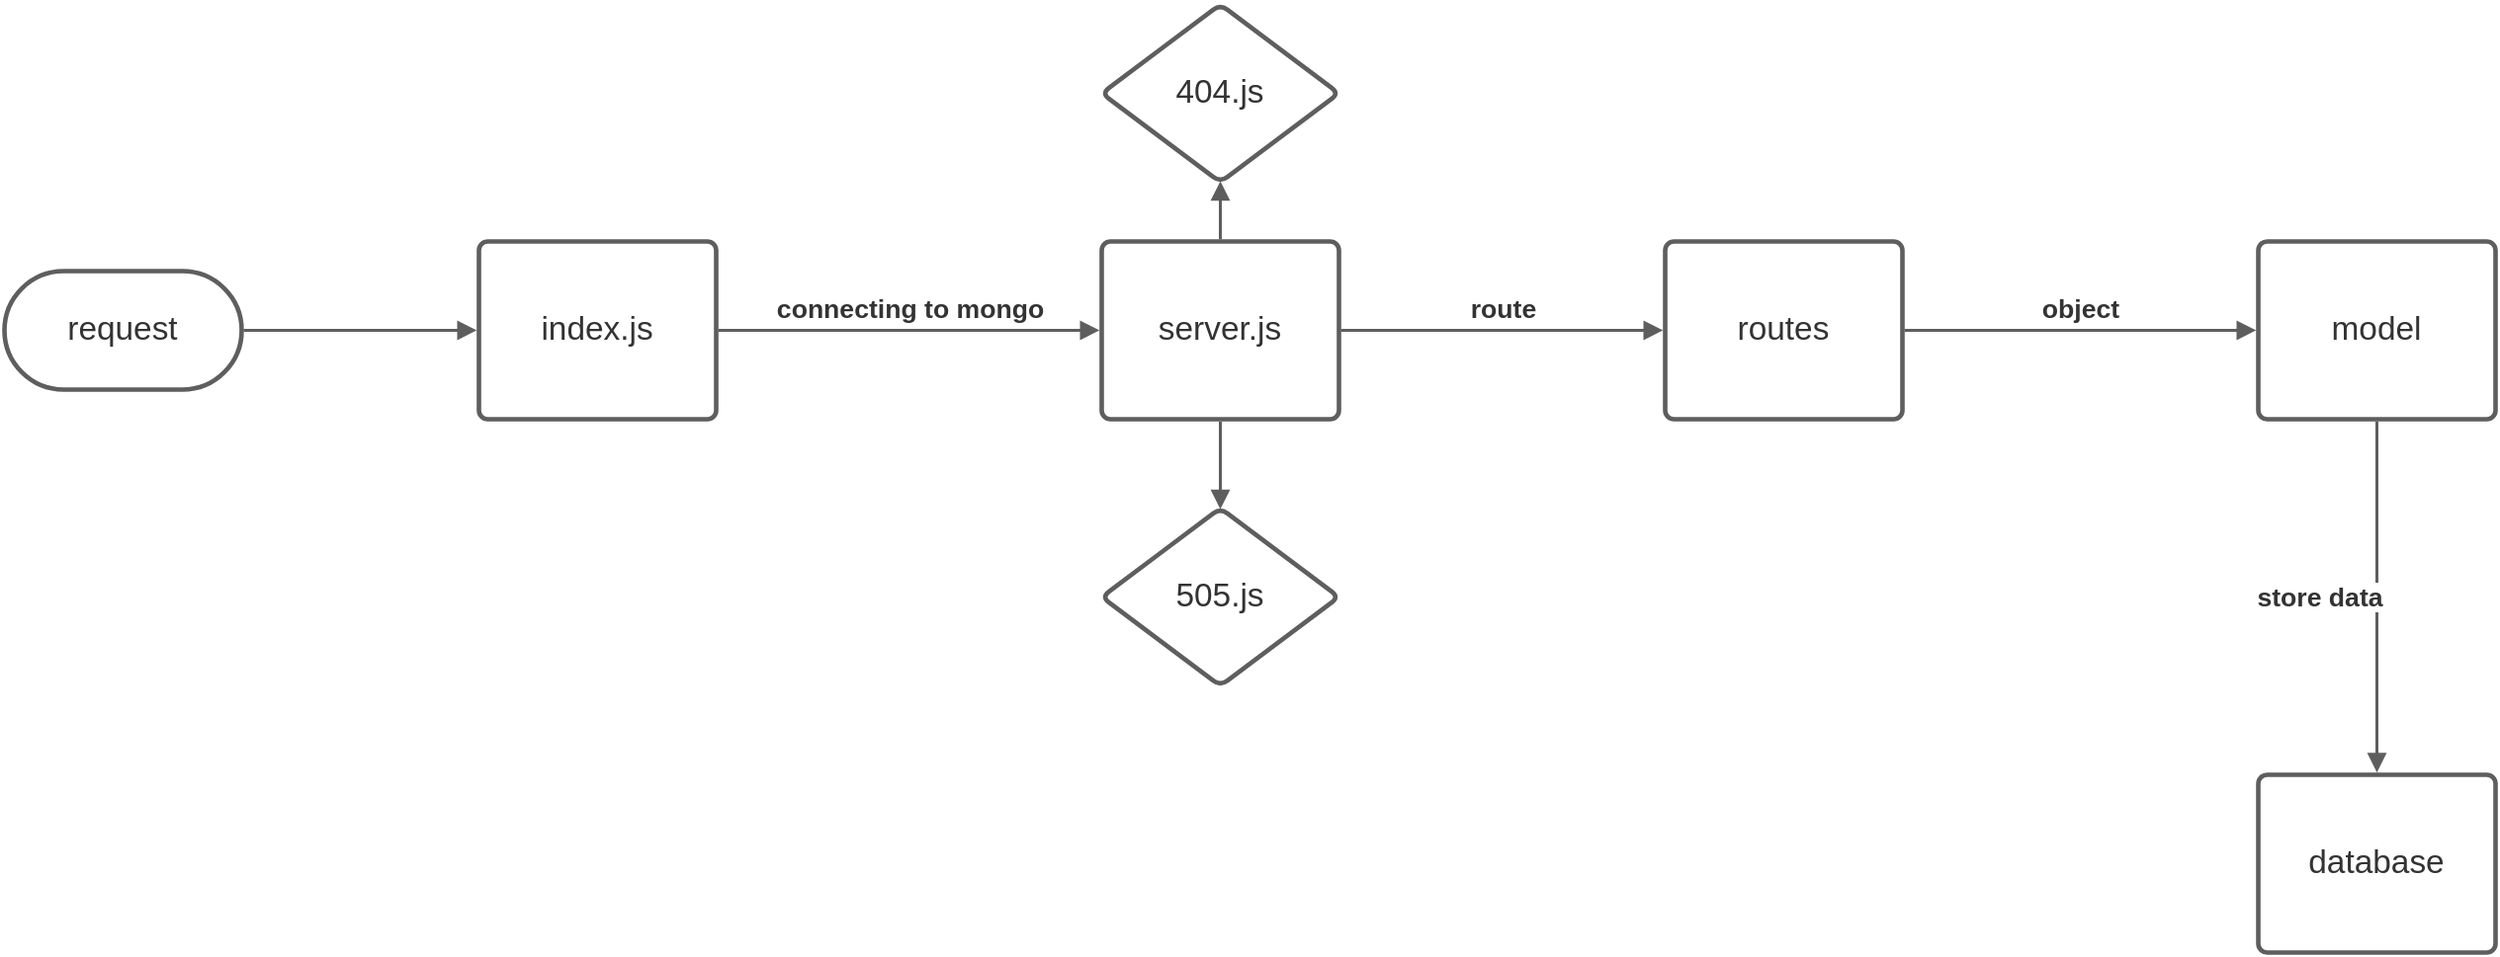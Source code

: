 <mxfile version="14.6.13" type="github">
  <diagram id="X5voNKLdeEf3nqLwwMQk" name="Page-1">
    <mxGraphModel dx="2031" dy="2189" grid="1" gridSize="10" guides="1" tooltips="1" connect="1" arrows="1" fold="1" page="1" pageScale="1" pageWidth="850" pageHeight="1100" math="0" shadow="0">
      <root>
        <mxCell id="0" />
        <mxCell id="1" parent="0" />
        <UserObject label="index.js" lucidchartObjectId="Pa_DaYVvJ18X" id="f0FpSUrETxbEvMmUkoHB-9">
          <mxCell style="html=1;overflow=block;blockSpacing=1;whiteSpace=wrap;;whiteSpace=wrap;fontSize=16.7;fontColor=#333333;spacing=9;strokeColor=#5e5e5e;strokeOpacity=100;rounded=1;absoluteArcSize=1;arcSize=9;strokeWidth=2.3;" vertex="1" parent="1">
            <mxGeometry x="270" y="75" width="120" height="90" as="geometry" />
          </mxCell>
        </UserObject>
        <UserObject label="server.js" lucidchartObjectId="Eb_D7bBhKt3i" id="f0FpSUrETxbEvMmUkoHB-10">
          <mxCell style="html=1;overflow=block;blockSpacing=1;whiteSpace=wrap;;whiteSpace=wrap;fontSize=16.7;fontColor=#333333;spacing=9;strokeColor=#5e5e5e;strokeOpacity=100;rounded=1;absoluteArcSize=1;arcSize=9;strokeWidth=2.3;" vertex="1" parent="1">
            <mxGeometry x="585" y="75" width="120" height="90" as="geometry" />
          </mxCell>
        </UserObject>
        <UserObject label="request" lucidchartObjectId="rg_DPOAWg73Y" id="f0FpSUrETxbEvMmUkoHB-11">
          <mxCell style="html=1;overflow=block;blockSpacing=1;whiteSpace=wrap;rounded=1;arcSize=50;whiteSpace=wrap;fontSize=16.7;fontColor=#333333;spacing=3.8;strokeColor=#5e5e5e;strokeOpacity=100;strokeWidth=2.3;" vertex="1" parent="1">
            <mxGeometry x="30" y="90" width="120" height="60" as="geometry" />
          </mxCell>
        </UserObject>
        <UserObject label="routes" lucidchartObjectId="Rh_DGkKb8hnh" id="f0FpSUrETxbEvMmUkoHB-12">
          <mxCell style="html=1;overflow=block;blockSpacing=1;whiteSpace=wrap;;whiteSpace=wrap;fontSize=16.7;fontColor=#333333;spacing=9;strokeColor=#5e5e5e;strokeOpacity=100;rounded=1;absoluteArcSize=1;arcSize=9;strokeWidth=2.3;" vertex="1" parent="1">
            <mxGeometry x="870" y="75" width="120" height="90" as="geometry" />
          </mxCell>
        </UserObject>
        <UserObject label="" lucidchartObjectId="1h_DiyQXBMXK" id="f0FpSUrETxbEvMmUkoHB-13">
          <mxCell style="html=1;jettySize=18;whiteSpace=wrap;fontSize=13;strokeColor=#5E5E5E;strokeWidth=1.5;rounded=1;arcSize=12;edgeStyle=orthogonalEdgeStyle;startArrow=none;;endArrow=block;endFill=1;;exitX=1.009;exitY=0.5;exitPerimeter=0;entryX=-0.009;entryY=0.5;entryPerimeter=0;" edge="1" parent="1" source="f0FpSUrETxbEvMmUkoHB-10" target="f0FpSUrETxbEvMmUkoHB-12">
            <mxGeometry width="100" height="100" relative="1" as="geometry">
              <Array as="points" />
            </mxGeometry>
          </mxCell>
        </UserObject>
        <mxCell id="f0FpSUrETxbEvMmUkoHB-14" value="route" style="text;html=1;resizable=0;labelBackgroundColor=#ffffff;align=center;verticalAlign=middle;fontStyle=1;fontColor=#333333;;fontSize=13.3;" vertex="1" parent="f0FpSUrETxbEvMmUkoHB-13">
          <mxGeometry relative="1" as="geometry">
            <mxPoint y="-11.5" as="offset" />
          </mxGeometry>
        </mxCell>
        <UserObject label="model" lucidchartObjectId="Ik_D0W2XDRBH" id="f0FpSUrETxbEvMmUkoHB-15">
          <mxCell style="html=1;overflow=block;blockSpacing=1;whiteSpace=wrap;;whiteSpace=wrap;fontSize=16.7;fontColor=#333333;spacing=9;strokeColor=#5e5e5e;strokeOpacity=100;rounded=1;absoluteArcSize=1;arcSize=9;strokeWidth=2.3;" vertex="1" parent="1">
            <mxGeometry x="1170" y="75" width="120" height="90" as="geometry" />
          </mxCell>
        </UserObject>
        <UserObject label="" lucidchartObjectId="Rk_DoJQCYKr4" id="f0FpSUrETxbEvMmUkoHB-16">
          <mxCell style="html=1;jettySize=18;whiteSpace=wrap;fontSize=13;strokeColor=#5E5E5E;strokeWidth=1.5;rounded=1;arcSize=12;edgeStyle=orthogonalEdgeStyle;startArrow=none;;endArrow=block;endFill=1;;exitX=1.009;exitY=0.5;exitPerimeter=0;entryX=-0.009;entryY=0.5;entryPerimeter=0;" edge="1" parent="1" source="f0FpSUrETxbEvMmUkoHB-12" target="f0FpSUrETxbEvMmUkoHB-15">
            <mxGeometry width="100" height="100" relative="1" as="geometry">
              <Array as="points" />
            </mxGeometry>
          </mxCell>
        </UserObject>
        <mxCell id="f0FpSUrETxbEvMmUkoHB-17" value="object" style="text;html=1;resizable=0;labelBackgroundColor=#ffffff;align=center;verticalAlign=middle;fontStyle=1;fontColor=#333333;;fontSize=13.3;" vertex="1" parent="f0FpSUrETxbEvMmUkoHB-16">
          <mxGeometry relative="1" as="geometry">
            <mxPoint y="-11.5" as="offset" />
          </mxGeometry>
        </mxCell>
        <UserObject label="" lucidchartObjectId="Eo_DDd7uZqXH" id="f0FpSUrETxbEvMmUkoHB-18">
          <mxCell style="html=1;jettySize=18;whiteSpace=wrap;fontSize=13;strokeColor=#5E5E5E;strokeWidth=1.5;rounded=1;arcSize=12;edgeStyle=orthogonalEdgeStyle;startArrow=none;;endArrow=block;endFill=1;;exitX=1.009;exitY=0.5;exitPerimeter=0;entryX=-0.009;entryY=0.5;entryPerimeter=0;" edge="1" parent="1" source="f0FpSUrETxbEvMmUkoHB-11" target="f0FpSUrETxbEvMmUkoHB-9">
            <mxGeometry width="100" height="100" relative="1" as="geometry">
              <Array as="points" />
            </mxGeometry>
          </mxCell>
        </UserObject>
        <UserObject label="" lucidchartObjectId="Jo_Db.__DC7M" id="f0FpSUrETxbEvMmUkoHB-19">
          <mxCell style="html=1;jettySize=18;whiteSpace=wrap;fontSize=13;strokeColor=#5E5E5E;strokeWidth=1.5;rounded=1;arcSize=12;edgeStyle=orthogonalEdgeStyle;startArrow=none;;endArrow=block;endFill=1;;exitX=1.009;exitY=0.5;exitPerimeter=0;entryX=-0.009;entryY=0.5;entryPerimeter=0;" edge="1" parent="1" source="f0FpSUrETxbEvMmUkoHB-9" target="f0FpSUrETxbEvMmUkoHB-10">
            <mxGeometry width="100" height="100" relative="1" as="geometry">
              <Array as="points" />
            </mxGeometry>
          </mxCell>
        </UserObject>
        <mxCell id="f0FpSUrETxbEvMmUkoHB-20" value="connecting to mongo" style="text;html=1;resizable=0;labelBackgroundColor=#ffffff;align=center;verticalAlign=middle;fontStyle=1;fontColor=#333333;;fontSize=13.3;" vertex="1" parent="f0FpSUrETxbEvMmUkoHB-19">
          <mxGeometry relative="1" as="geometry">
            <mxPoint y="-11.5" as="offset" />
          </mxGeometry>
        </mxCell>
        <UserObject label="database" lucidchartObjectId="mp_DmhuZXBzQ" id="f0FpSUrETxbEvMmUkoHB-21">
          <mxCell style="html=1;overflow=block;blockSpacing=1;whiteSpace=wrap;;whiteSpace=wrap;fontSize=16.7;fontColor=#333333;spacing=9;strokeColor=#5e5e5e;strokeOpacity=100;rounded=1;absoluteArcSize=1;arcSize=9;strokeWidth=2.3;" vertex="1" parent="1">
            <mxGeometry x="1170" y="345" width="120" height="90" as="geometry" />
          </mxCell>
        </UserObject>
        <UserObject label="" lucidchartObjectId="zp_DTOxv7Acf" id="f0FpSUrETxbEvMmUkoHB-22">
          <mxCell style="html=1;jettySize=18;whiteSpace=wrap;fontSize=13;strokeColor=#5E5E5E;strokeWidth=1.5;rounded=1;arcSize=12;edgeStyle=orthogonalEdgeStyle;startArrow=none;;endArrow=block;endFill=1;;exitX=0.5;exitY=1.013;exitPerimeter=0;entryX=0.5;entryY=-0.013;entryPerimeter=0;" edge="1" parent="1" source="f0FpSUrETxbEvMmUkoHB-15" target="f0FpSUrETxbEvMmUkoHB-21">
            <mxGeometry width="100" height="100" relative="1" as="geometry">
              <Array as="points" />
            </mxGeometry>
          </mxCell>
        </UserObject>
        <mxCell id="f0FpSUrETxbEvMmUkoHB-23" value="store  data" style="text;html=1;resizable=0;labelBackgroundColor=#ffffff;align=center;verticalAlign=middle;fontStyle=1;fontColor=#333333;;fontSize=13.3;" vertex="1" parent="f0FpSUrETxbEvMmUkoHB-22">
          <mxGeometry relative="1" as="geometry">
            <mxPoint x="-29.5" as="offset" />
          </mxGeometry>
        </mxCell>
        <UserObject label="" lucidchartObjectId="aq_Du~oiouBs" id="f0FpSUrETxbEvMmUkoHB-24">
          <mxCell style="html=1;jettySize=18;whiteSpace=wrap;fontSize=13;strokeColor=#5E5E5E;strokeWidth=1.5;rounded=1;arcSize=12;edgeStyle=orthogonalEdgeStyle;startArrow=none;;endArrow=block;endFill=1;;exitX=0.5;exitY=1.013;exitPerimeter=0;entryX=0.5;entryY=0.006;entryPerimeter=0;" edge="1" parent="1" source="f0FpSUrETxbEvMmUkoHB-10" target="f0FpSUrETxbEvMmUkoHB-25">
            <mxGeometry width="100" height="100" relative="1" as="geometry">
              <Array as="points" />
            </mxGeometry>
          </mxCell>
        </UserObject>
        <UserObject label="505.js" lucidchartObjectId="dq_DplQamq-Q" id="f0FpSUrETxbEvMmUkoHB-25">
          <mxCell style="html=1;overflow=block;blockSpacing=1;whiteSpace=wrap;rhombus;whiteSpace=wrap;fontSize=16.7;fontColor=#333333;spacing=3.8;strokeColor=#5E5E5E;rounded=1;absoluteArcSize=1;arcSize=9;strokeWidth=2.3;" vertex="1" parent="1">
            <mxGeometry x="585" y="210" width="120" height="90" as="geometry" />
          </mxCell>
        </UserObject>
        <UserObject label="" lucidchartObjectId="mq_DUMjnqb72" id="f0FpSUrETxbEvMmUkoHB-26">
          <mxCell style="html=1;jettySize=18;whiteSpace=wrap;fontSize=13;strokeColor=#5E5E5E;strokeWidth=1.5;rounded=1;arcSize=12;edgeStyle=orthogonalEdgeStyle;startArrow=none;;endArrow=block;endFill=1;;exitX=0.5;exitY=-0.012;exitPerimeter=0;entryX=0.5;entryY=0.994;entryPerimeter=0;" edge="1" parent="1" source="f0FpSUrETxbEvMmUkoHB-10" target="f0FpSUrETxbEvMmUkoHB-27">
            <mxGeometry width="100" height="100" relative="1" as="geometry">
              <Array as="points" />
            </mxGeometry>
          </mxCell>
        </UserObject>
        <UserObject label="404.js" lucidchartObjectId="vq_Dz4BoF.tS" id="f0FpSUrETxbEvMmUkoHB-27">
          <mxCell style="html=1;overflow=block;blockSpacing=1;whiteSpace=wrap;rhombus;whiteSpace=wrap;fontSize=16.7;fontColor=#333333;spacing=3.8;strokeColor=#5e5e5e;strokeOpacity=100;rounded=1;absoluteArcSize=1;arcSize=9;strokeWidth=2.3;" vertex="1" parent="1">
            <mxGeometry x="585" y="-45" width="120" height="90" as="geometry" />
          </mxCell>
        </UserObject>
      </root>
    </mxGraphModel>
  </diagram>
</mxfile>
